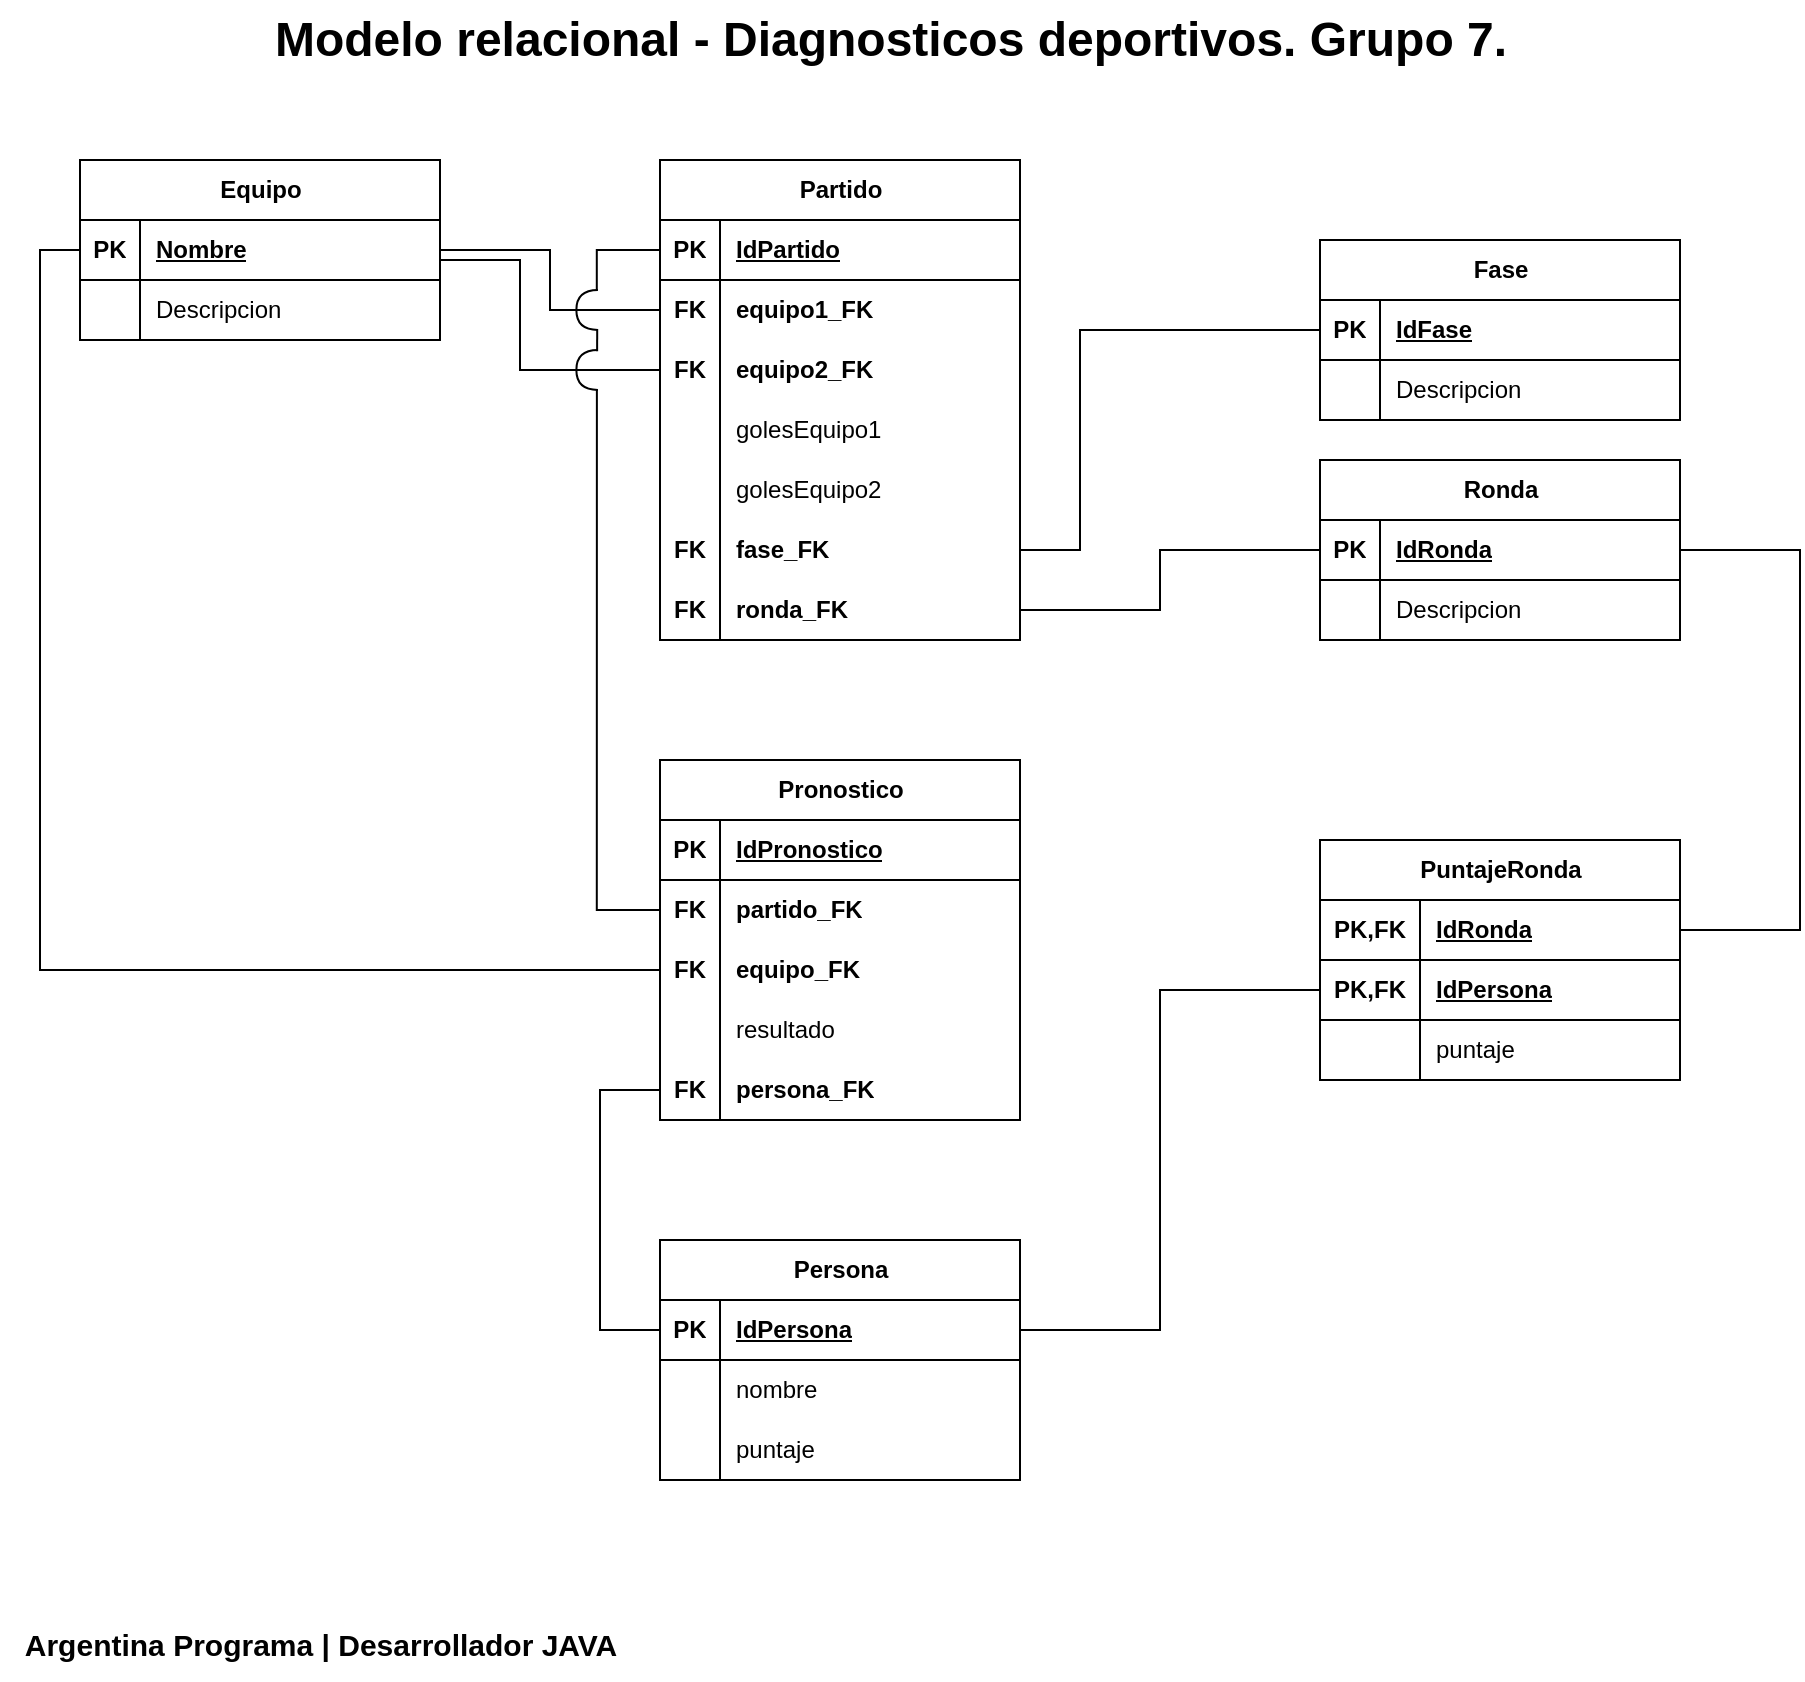 <?xml version="1.0" encoding="UTF-8"?>
<mxfile version="21.1.4" type="google">
  <diagram name="Page-1" id="sTzQDr7PA7iB1YazDB_n">
    <mxGraphModel dx="3302" dy="981" grid="1" gridSize="10" guides="1" tooltips="1" connect="1" arrows="1" fold="1" page="1" pageScale="1" pageWidth="1390" pageHeight="980" math="0" shadow="0">
      <root>
        <mxCell id="0" />
        <mxCell id="1" parent="0" />
        <mxCell id="8gLtYza0xeNmwmzvSXIY-9" value="Pronostico" style="shape=table;startSize=30;container=1;collapsible=1;childLayout=tableLayout;fixedRows=1;rowLines=0;fontStyle=1;align=center;resizeLast=1;html=1;" parent="1" vertex="1">
          <mxGeometry x="-790" y="420" width="180" height="180" as="geometry" />
        </mxCell>
        <mxCell id="8gLtYza0xeNmwmzvSXIY-10" value="" style="shape=tableRow;horizontal=0;startSize=0;swimlaneHead=0;swimlaneBody=0;fillColor=none;collapsible=0;dropTarget=0;points=[[0,0.5],[1,0.5]];portConstraint=eastwest;top=0;left=0;right=0;bottom=1;" parent="8gLtYza0xeNmwmzvSXIY-9" vertex="1">
          <mxGeometry y="30" width="180" height="30" as="geometry" />
        </mxCell>
        <mxCell id="8gLtYza0xeNmwmzvSXIY-11" value="PK" style="shape=partialRectangle;connectable=0;fillColor=none;top=0;left=0;bottom=0;right=0;fontStyle=1;overflow=hidden;whiteSpace=wrap;html=1;" parent="8gLtYza0xeNmwmzvSXIY-10" vertex="1">
          <mxGeometry width="30" height="30" as="geometry">
            <mxRectangle width="30" height="30" as="alternateBounds" />
          </mxGeometry>
        </mxCell>
        <mxCell id="8gLtYza0xeNmwmzvSXIY-12" value="IdPronostico" style="shape=partialRectangle;connectable=0;fillColor=none;top=0;left=0;bottom=0;right=0;align=left;spacingLeft=6;fontStyle=5;overflow=hidden;whiteSpace=wrap;html=1;" parent="8gLtYza0xeNmwmzvSXIY-10" vertex="1">
          <mxGeometry x="30" width="150" height="30" as="geometry">
            <mxRectangle width="150" height="30" as="alternateBounds" />
          </mxGeometry>
        </mxCell>
        <mxCell id="8gLtYza0xeNmwmzvSXIY-13" value="" style="shape=tableRow;horizontal=0;startSize=0;swimlaneHead=0;swimlaneBody=0;fillColor=none;collapsible=0;dropTarget=0;points=[[0,0.5],[1,0.5]];portConstraint=eastwest;top=0;left=0;right=0;bottom=0;" parent="8gLtYza0xeNmwmzvSXIY-9" vertex="1">
          <mxGeometry y="60" width="180" height="30" as="geometry" />
        </mxCell>
        <mxCell id="8gLtYza0xeNmwmzvSXIY-14" value="&lt;b&gt;FK&lt;/b&gt;" style="shape=partialRectangle;connectable=0;fillColor=none;top=0;left=0;bottom=0;right=0;editable=1;overflow=hidden;whiteSpace=wrap;html=1;" parent="8gLtYza0xeNmwmzvSXIY-13" vertex="1">
          <mxGeometry width="30" height="30" as="geometry">
            <mxRectangle width="30" height="30" as="alternateBounds" />
          </mxGeometry>
        </mxCell>
        <mxCell id="8gLtYza0xeNmwmzvSXIY-15" value="partido_FK" style="shape=partialRectangle;connectable=0;fillColor=none;top=0;left=0;bottom=0;right=0;align=left;spacingLeft=6;overflow=hidden;whiteSpace=wrap;html=1;fontStyle=1" parent="8gLtYza0xeNmwmzvSXIY-13" vertex="1">
          <mxGeometry x="30" width="150" height="30" as="geometry">
            <mxRectangle width="150" height="30" as="alternateBounds" />
          </mxGeometry>
        </mxCell>
        <mxCell id="8gLtYza0xeNmwmzvSXIY-16" value="" style="shape=tableRow;horizontal=0;startSize=0;swimlaneHead=0;swimlaneBody=0;fillColor=none;collapsible=0;dropTarget=0;points=[[0,0.5],[1,0.5]];portConstraint=eastwest;top=0;left=0;right=0;bottom=0;" parent="8gLtYza0xeNmwmzvSXIY-9" vertex="1">
          <mxGeometry y="90" width="180" height="30" as="geometry" />
        </mxCell>
        <mxCell id="8gLtYza0xeNmwmzvSXIY-17" value="FK" style="shape=partialRectangle;connectable=0;fillColor=none;top=0;left=0;bottom=0;right=0;editable=1;overflow=hidden;whiteSpace=wrap;html=1;fontStyle=1" parent="8gLtYza0xeNmwmzvSXIY-16" vertex="1">
          <mxGeometry width="30" height="30" as="geometry">
            <mxRectangle width="30" height="30" as="alternateBounds" />
          </mxGeometry>
        </mxCell>
        <mxCell id="8gLtYza0xeNmwmzvSXIY-18" value="equipo_FK" style="shape=partialRectangle;connectable=0;fillColor=none;top=0;left=0;bottom=0;right=0;align=left;spacingLeft=6;overflow=hidden;whiteSpace=wrap;html=1;fontStyle=1" parent="8gLtYza0xeNmwmzvSXIY-16" vertex="1">
          <mxGeometry x="30" width="150" height="30" as="geometry">
            <mxRectangle width="150" height="30" as="alternateBounds" />
          </mxGeometry>
        </mxCell>
        <mxCell id="8gLtYza0xeNmwmzvSXIY-19" value="" style="shape=tableRow;horizontal=0;startSize=0;swimlaneHead=0;swimlaneBody=0;fillColor=none;collapsible=0;dropTarget=0;points=[[0,0.5],[1,0.5]];portConstraint=eastwest;top=0;left=0;right=0;bottom=0;" parent="8gLtYza0xeNmwmzvSXIY-9" vertex="1">
          <mxGeometry y="120" width="180" height="30" as="geometry" />
        </mxCell>
        <mxCell id="8gLtYza0xeNmwmzvSXIY-20" value="" style="shape=partialRectangle;connectable=0;fillColor=none;top=0;left=0;bottom=0;right=0;editable=1;overflow=hidden;whiteSpace=wrap;html=1;fontStyle=1" parent="8gLtYza0xeNmwmzvSXIY-19" vertex="1">
          <mxGeometry width="30" height="30" as="geometry">
            <mxRectangle width="30" height="30" as="alternateBounds" />
          </mxGeometry>
        </mxCell>
        <mxCell id="8gLtYza0xeNmwmzvSXIY-21" value="resultado" style="shape=partialRectangle;connectable=0;fillColor=none;top=0;left=0;bottom=0;right=0;align=left;spacingLeft=6;overflow=hidden;whiteSpace=wrap;html=1;" parent="8gLtYza0xeNmwmzvSXIY-19" vertex="1">
          <mxGeometry x="30" width="150" height="30" as="geometry">
            <mxRectangle width="150" height="30" as="alternateBounds" />
          </mxGeometry>
        </mxCell>
        <mxCell id="8gLtYza0xeNmwmzvSXIY-130" value="" style="shape=tableRow;horizontal=0;startSize=0;swimlaneHead=0;swimlaneBody=0;fillColor=none;collapsible=0;dropTarget=0;points=[[0,0.5],[1,0.5]];portConstraint=eastwest;top=0;left=0;right=0;bottom=0;" parent="8gLtYza0xeNmwmzvSXIY-9" vertex="1">
          <mxGeometry y="150" width="180" height="30" as="geometry" />
        </mxCell>
        <mxCell id="8gLtYza0xeNmwmzvSXIY-131" value="FK" style="shape=partialRectangle;connectable=0;fillColor=none;top=0;left=0;bottom=0;right=0;editable=1;overflow=hidden;whiteSpace=wrap;html=1;fontStyle=1" parent="8gLtYza0xeNmwmzvSXIY-130" vertex="1">
          <mxGeometry width="30" height="30" as="geometry">
            <mxRectangle width="30" height="30" as="alternateBounds" />
          </mxGeometry>
        </mxCell>
        <mxCell id="8gLtYza0xeNmwmzvSXIY-132" value="persona_FK" style="shape=partialRectangle;connectable=0;fillColor=none;top=0;left=0;bottom=0;right=0;align=left;spacingLeft=6;overflow=hidden;whiteSpace=wrap;html=1;fontStyle=1" parent="8gLtYza0xeNmwmzvSXIY-130" vertex="1">
          <mxGeometry x="30" width="150" height="30" as="geometry">
            <mxRectangle width="150" height="30" as="alternateBounds" />
          </mxGeometry>
        </mxCell>
        <mxCell id="8gLtYza0xeNmwmzvSXIY-22" value="Partido" style="shape=table;startSize=30;container=1;collapsible=1;childLayout=tableLayout;fixedRows=1;rowLines=0;fontStyle=1;align=center;resizeLast=1;html=1;" parent="1" vertex="1">
          <mxGeometry x="-790" y="120" width="180" height="240" as="geometry" />
        </mxCell>
        <mxCell id="8gLtYza0xeNmwmzvSXIY-23" value="" style="shape=tableRow;horizontal=0;startSize=0;swimlaneHead=0;swimlaneBody=0;fillColor=none;collapsible=0;dropTarget=0;points=[[0,0.5],[1,0.5]];portConstraint=eastwest;top=0;left=0;right=0;bottom=1;" parent="8gLtYza0xeNmwmzvSXIY-22" vertex="1">
          <mxGeometry y="30" width="180" height="30" as="geometry" />
        </mxCell>
        <mxCell id="8gLtYza0xeNmwmzvSXIY-24" value="PK" style="shape=partialRectangle;connectable=0;fillColor=none;top=0;left=0;bottom=0;right=0;fontStyle=1;overflow=hidden;whiteSpace=wrap;html=1;" parent="8gLtYza0xeNmwmzvSXIY-23" vertex="1">
          <mxGeometry width="30" height="30" as="geometry">
            <mxRectangle width="30" height="30" as="alternateBounds" />
          </mxGeometry>
        </mxCell>
        <mxCell id="8gLtYza0xeNmwmzvSXIY-25" value="IdPartido" style="shape=partialRectangle;connectable=0;fillColor=none;top=0;left=0;bottom=0;right=0;align=left;spacingLeft=6;fontStyle=5;overflow=hidden;whiteSpace=wrap;html=1;" parent="8gLtYza0xeNmwmzvSXIY-23" vertex="1">
          <mxGeometry x="30" width="150" height="30" as="geometry">
            <mxRectangle width="150" height="30" as="alternateBounds" />
          </mxGeometry>
        </mxCell>
        <mxCell id="8gLtYza0xeNmwmzvSXIY-26" value="" style="shape=tableRow;horizontal=0;startSize=0;swimlaneHead=0;swimlaneBody=0;fillColor=none;collapsible=0;dropTarget=0;points=[[0,0.5],[1,0.5]];portConstraint=eastwest;top=0;left=0;right=0;bottom=0;" parent="8gLtYza0xeNmwmzvSXIY-22" vertex="1">
          <mxGeometry y="60" width="180" height="30" as="geometry" />
        </mxCell>
        <mxCell id="8gLtYza0xeNmwmzvSXIY-27" value="FK" style="shape=partialRectangle;connectable=0;fillColor=none;top=0;left=0;bottom=0;right=0;editable=1;overflow=hidden;whiteSpace=wrap;html=1;fontStyle=1" parent="8gLtYza0xeNmwmzvSXIY-26" vertex="1">
          <mxGeometry width="30" height="30" as="geometry">
            <mxRectangle width="30" height="30" as="alternateBounds" />
          </mxGeometry>
        </mxCell>
        <mxCell id="8gLtYza0xeNmwmzvSXIY-28" value="equipo1_FK" style="shape=partialRectangle;connectable=0;fillColor=none;top=0;left=0;bottom=0;right=0;align=left;spacingLeft=6;overflow=hidden;whiteSpace=wrap;html=1;fontStyle=1" parent="8gLtYza0xeNmwmzvSXIY-26" vertex="1">
          <mxGeometry x="30" width="150" height="30" as="geometry">
            <mxRectangle width="150" height="30" as="alternateBounds" />
          </mxGeometry>
        </mxCell>
        <mxCell id="8gLtYza0xeNmwmzvSXIY-29" value="" style="shape=tableRow;horizontal=0;startSize=0;swimlaneHead=0;swimlaneBody=0;fillColor=none;collapsible=0;dropTarget=0;points=[[0,0.5],[1,0.5]];portConstraint=eastwest;top=0;left=0;right=0;bottom=0;" parent="8gLtYza0xeNmwmzvSXIY-22" vertex="1">
          <mxGeometry y="90" width="180" height="30" as="geometry" />
        </mxCell>
        <mxCell id="8gLtYza0xeNmwmzvSXIY-30" value="FK" style="shape=partialRectangle;connectable=0;fillColor=none;top=0;left=0;bottom=0;right=0;editable=1;overflow=hidden;whiteSpace=wrap;html=1;fontStyle=1" parent="8gLtYza0xeNmwmzvSXIY-29" vertex="1">
          <mxGeometry width="30" height="30" as="geometry">
            <mxRectangle width="30" height="30" as="alternateBounds" />
          </mxGeometry>
        </mxCell>
        <mxCell id="8gLtYza0xeNmwmzvSXIY-31" value="equipo2_FK" style="shape=partialRectangle;connectable=0;fillColor=none;top=0;left=0;bottom=0;right=0;align=left;spacingLeft=6;overflow=hidden;whiteSpace=wrap;html=1;fontStyle=1" parent="8gLtYza0xeNmwmzvSXIY-29" vertex="1">
          <mxGeometry x="30" width="150" height="30" as="geometry">
            <mxRectangle width="150" height="30" as="alternateBounds" />
          </mxGeometry>
        </mxCell>
        <mxCell id="8gLtYza0xeNmwmzvSXIY-32" value="" style="shape=tableRow;horizontal=0;startSize=0;swimlaneHead=0;swimlaneBody=0;fillColor=none;collapsible=0;dropTarget=0;points=[[0,0.5],[1,0.5]];portConstraint=eastwest;top=0;left=0;right=0;bottom=0;" parent="8gLtYza0xeNmwmzvSXIY-22" vertex="1">
          <mxGeometry y="120" width="180" height="30" as="geometry" />
        </mxCell>
        <mxCell id="8gLtYza0xeNmwmzvSXIY-33" value="" style="shape=partialRectangle;connectable=0;fillColor=none;top=0;left=0;bottom=0;right=0;editable=1;overflow=hidden;whiteSpace=wrap;html=1;" parent="8gLtYza0xeNmwmzvSXIY-32" vertex="1">
          <mxGeometry width="30" height="30" as="geometry">
            <mxRectangle width="30" height="30" as="alternateBounds" />
          </mxGeometry>
        </mxCell>
        <mxCell id="8gLtYza0xeNmwmzvSXIY-34" value="golesEquipo1" style="shape=partialRectangle;connectable=0;fillColor=none;top=0;left=0;bottom=0;right=0;align=left;spacingLeft=6;overflow=hidden;whiteSpace=wrap;html=1;" parent="8gLtYza0xeNmwmzvSXIY-32" vertex="1">
          <mxGeometry x="30" width="150" height="30" as="geometry">
            <mxRectangle width="150" height="30" as="alternateBounds" />
          </mxGeometry>
        </mxCell>
        <mxCell id="8gLtYza0xeNmwmzvSXIY-89" value="" style="shape=tableRow;horizontal=0;startSize=0;swimlaneHead=0;swimlaneBody=0;fillColor=none;collapsible=0;dropTarget=0;points=[[0,0.5],[1,0.5]];portConstraint=eastwest;top=0;left=0;right=0;bottom=0;" parent="8gLtYza0xeNmwmzvSXIY-22" vertex="1">
          <mxGeometry y="150" width="180" height="30" as="geometry" />
        </mxCell>
        <mxCell id="8gLtYza0xeNmwmzvSXIY-90" value="" style="shape=partialRectangle;connectable=0;fillColor=none;top=0;left=0;bottom=0;right=0;editable=1;overflow=hidden;whiteSpace=wrap;html=1;" parent="8gLtYza0xeNmwmzvSXIY-89" vertex="1">
          <mxGeometry width="30" height="30" as="geometry">
            <mxRectangle width="30" height="30" as="alternateBounds" />
          </mxGeometry>
        </mxCell>
        <mxCell id="8gLtYza0xeNmwmzvSXIY-91" value="golesEquipo2" style="shape=partialRectangle;connectable=0;fillColor=none;top=0;left=0;bottom=0;right=0;align=left;spacingLeft=6;overflow=hidden;whiteSpace=wrap;html=1;" parent="8gLtYza0xeNmwmzvSXIY-89" vertex="1">
          <mxGeometry x="30" width="150" height="30" as="geometry">
            <mxRectangle width="150" height="30" as="alternateBounds" />
          </mxGeometry>
        </mxCell>
        <mxCell id="8gLtYza0xeNmwmzvSXIY-109" value="" style="shape=tableRow;horizontal=0;startSize=0;swimlaneHead=0;swimlaneBody=0;fillColor=none;collapsible=0;dropTarget=0;points=[[0,0.5],[1,0.5]];portConstraint=eastwest;top=0;left=0;right=0;bottom=0;" parent="8gLtYza0xeNmwmzvSXIY-22" vertex="1">
          <mxGeometry y="180" width="180" height="30" as="geometry" />
        </mxCell>
        <mxCell id="8gLtYza0xeNmwmzvSXIY-110" value="FK" style="shape=partialRectangle;connectable=0;fillColor=none;top=0;left=0;bottom=0;right=0;editable=1;overflow=hidden;whiteSpace=wrap;html=1;fontStyle=1" parent="8gLtYza0xeNmwmzvSXIY-109" vertex="1">
          <mxGeometry width="30" height="30" as="geometry">
            <mxRectangle width="30" height="30" as="alternateBounds" />
          </mxGeometry>
        </mxCell>
        <mxCell id="8gLtYza0xeNmwmzvSXIY-111" value="fase_FK" style="shape=partialRectangle;connectable=0;fillColor=none;top=0;left=0;bottom=0;right=0;align=left;spacingLeft=6;overflow=hidden;whiteSpace=wrap;html=1;fontStyle=1" parent="8gLtYza0xeNmwmzvSXIY-109" vertex="1">
          <mxGeometry x="30" width="150" height="30" as="geometry">
            <mxRectangle width="150" height="30" as="alternateBounds" />
          </mxGeometry>
        </mxCell>
        <mxCell id="8gLtYza0xeNmwmzvSXIY-112" value="" style="shape=tableRow;horizontal=0;startSize=0;swimlaneHead=0;swimlaneBody=0;fillColor=none;collapsible=0;dropTarget=0;points=[[0,0.5],[1,0.5]];portConstraint=eastwest;top=0;left=0;right=0;bottom=0;" parent="8gLtYza0xeNmwmzvSXIY-22" vertex="1">
          <mxGeometry y="210" width="180" height="30" as="geometry" />
        </mxCell>
        <mxCell id="8gLtYza0xeNmwmzvSXIY-113" value="FK" style="shape=partialRectangle;connectable=0;fillColor=none;top=0;left=0;bottom=0;right=0;editable=1;overflow=hidden;whiteSpace=wrap;html=1;fontStyle=1" parent="8gLtYza0xeNmwmzvSXIY-112" vertex="1">
          <mxGeometry width="30" height="30" as="geometry">
            <mxRectangle width="30" height="30" as="alternateBounds" />
          </mxGeometry>
        </mxCell>
        <mxCell id="8gLtYza0xeNmwmzvSXIY-114" value="ronda_FK" style="shape=partialRectangle;connectable=0;fillColor=none;top=0;left=0;bottom=0;right=0;align=left;spacingLeft=6;overflow=hidden;whiteSpace=wrap;html=1;fontStyle=1" parent="8gLtYza0xeNmwmzvSXIY-112" vertex="1">
          <mxGeometry x="30" width="150" height="30" as="geometry">
            <mxRectangle width="150" height="30" as="alternateBounds" />
          </mxGeometry>
        </mxCell>
        <mxCell id="8gLtYza0xeNmwmzvSXIY-35" value="Equipo" style="shape=table;startSize=30;container=1;collapsible=1;childLayout=tableLayout;fixedRows=1;rowLines=0;fontStyle=1;align=center;resizeLast=1;html=1;" parent="1" vertex="1">
          <mxGeometry x="-1080" y="120" width="180" height="90" as="geometry" />
        </mxCell>
        <mxCell id="8gLtYza0xeNmwmzvSXIY-36" value="" style="shape=tableRow;horizontal=0;startSize=0;swimlaneHead=0;swimlaneBody=0;fillColor=none;collapsible=0;dropTarget=0;points=[[0,0.5],[1,0.5]];portConstraint=eastwest;top=0;left=0;right=0;bottom=1;" parent="8gLtYza0xeNmwmzvSXIY-35" vertex="1">
          <mxGeometry y="30" width="180" height="30" as="geometry" />
        </mxCell>
        <mxCell id="8gLtYza0xeNmwmzvSXIY-37" value="PK" style="shape=partialRectangle;connectable=0;fillColor=none;top=0;left=0;bottom=0;right=0;fontStyle=1;overflow=hidden;whiteSpace=wrap;html=1;" parent="8gLtYza0xeNmwmzvSXIY-36" vertex="1">
          <mxGeometry width="30" height="30" as="geometry">
            <mxRectangle width="30" height="30" as="alternateBounds" />
          </mxGeometry>
        </mxCell>
        <mxCell id="8gLtYza0xeNmwmzvSXIY-38" value="Nombre" style="shape=partialRectangle;connectable=0;fillColor=none;top=0;left=0;bottom=0;right=0;align=left;spacingLeft=6;fontStyle=5;overflow=hidden;whiteSpace=wrap;html=1;" parent="8gLtYza0xeNmwmzvSXIY-36" vertex="1">
          <mxGeometry x="30" width="150" height="30" as="geometry">
            <mxRectangle width="150" height="30" as="alternateBounds" />
          </mxGeometry>
        </mxCell>
        <mxCell id="8gLtYza0xeNmwmzvSXIY-39" value="" style="shape=tableRow;horizontal=0;startSize=0;swimlaneHead=0;swimlaneBody=0;fillColor=none;collapsible=0;dropTarget=0;points=[[0,0.5],[1,0.5]];portConstraint=eastwest;top=0;left=0;right=0;bottom=0;" parent="8gLtYza0xeNmwmzvSXIY-35" vertex="1">
          <mxGeometry y="60" width="180" height="30" as="geometry" />
        </mxCell>
        <mxCell id="8gLtYza0xeNmwmzvSXIY-40" value="" style="shape=partialRectangle;connectable=0;fillColor=none;top=0;left=0;bottom=0;right=0;editable=1;overflow=hidden;whiteSpace=wrap;html=1;" parent="8gLtYza0xeNmwmzvSXIY-39" vertex="1">
          <mxGeometry width="30" height="30" as="geometry">
            <mxRectangle width="30" height="30" as="alternateBounds" />
          </mxGeometry>
        </mxCell>
        <mxCell id="8gLtYza0xeNmwmzvSXIY-41" value="Descripcion" style="shape=partialRectangle;connectable=0;fillColor=none;top=0;left=0;bottom=0;right=0;align=left;spacingLeft=6;overflow=hidden;whiteSpace=wrap;html=1;" parent="8gLtYza0xeNmwmzvSXIY-39" vertex="1">
          <mxGeometry x="30" width="150" height="30" as="geometry">
            <mxRectangle width="150" height="30" as="alternateBounds" />
          </mxGeometry>
        </mxCell>
        <mxCell id="8gLtYza0xeNmwmzvSXIY-48" value="Persona" style="shape=table;startSize=30;container=1;collapsible=1;childLayout=tableLayout;fixedRows=1;rowLines=0;fontStyle=1;align=center;resizeLast=1;html=1;" parent="1" vertex="1">
          <mxGeometry x="-790" y="660" width="180" height="120" as="geometry" />
        </mxCell>
        <mxCell id="8gLtYza0xeNmwmzvSXIY-49" value="" style="shape=tableRow;horizontal=0;startSize=0;swimlaneHead=0;swimlaneBody=0;fillColor=none;collapsible=0;dropTarget=0;points=[[0,0.5],[1,0.5]];portConstraint=eastwest;top=0;left=0;right=0;bottom=1;" parent="8gLtYza0xeNmwmzvSXIY-48" vertex="1">
          <mxGeometry y="30" width="180" height="30" as="geometry" />
        </mxCell>
        <mxCell id="8gLtYza0xeNmwmzvSXIY-50" value="PK" style="shape=partialRectangle;connectable=0;fillColor=none;top=0;left=0;bottom=0;right=0;fontStyle=1;overflow=hidden;whiteSpace=wrap;html=1;" parent="8gLtYza0xeNmwmzvSXIY-49" vertex="1">
          <mxGeometry width="30" height="30" as="geometry">
            <mxRectangle width="30" height="30" as="alternateBounds" />
          </mxGeometry>
        </mxCell>
        <mxCell id="8gLtYza0xeNmwmzvSXIY-51" value="IdPersona" style="shape=partialRectangle;connectable=0;fillColor=none;top=0;left=0;bottom=0;right=0;align=left;spacingLeft=6;fontStyle=5;overflow=hidden;whiteSpace=wrap;html=1;" parent="8gLtYza0xeNmwmzvSXIY-49" vertex="1">
          <mxGeometry x="30" width="150" height="30" as="geometry">
            <mxRectangle width="150" height="30" as="alternateBounds" />
          </mxGeometry>
        </mxCell>
        <mxCell id="8gLtYza0xeNmwmzvSXIY-52" value="" style="shape=tableRow;horizontal=0;startSize=0;swimlaneHead=0;swimlaneBody=0;fillColor=none;collapsible=0;dropTarget=0;points=[[0,0.5],[1,0.5]];portConstraint=eastwest;top=0;left=0;right=0;bottom=0;" parent="8gLtYza0xeNmwmzvSXIY-48" vertex="1">
          <mxGeometry y="60" width="180" height="30" as="geometry" />
        </mxCell>
        <mxCell id="8gLtYza0xeNmwmzvSXIY-53" value="" style="shape=partialRectangle;connectable=0;fillColor=none;top=0;left=0;bottom=0;right=0;editable=1;overflow=hidden;whiteSpace=wrap;html=1;" parent="8gLtYza0xeNmwmzvSXIY-52" vertex="1">
          <mxGeometry width="30" height="30" as="geometry">
            <mxRectangle width="30" height="30" as="alternateBounds" />
          </mxGeometry>
        </mxCell>
        <mxCell id="8gLtYza0xeNmwmzvSXIY-54" value="nombre" style="shape=partialRectangle;connectable=0;fillColor=none;top=0;left=0;bottom=0;right=0;align=left;spacingLeft=6;overflow=hidden;whiteSpace=wrap;html=1;" parent="8gLtYza0xeNmwmzvSXIY-52" vertex="1">
          <mxGeometry x="30" width="150" height="30" as="geometry">
            <mxRectangle width="150" height="30" as="alternateBounds" />
          </mxGeometry>
        </mxCell>
        <mxCell id="8gLtYza0xeNmwmzvSXIY-55" value="" style="shape=tableRow;horizontal=0;startSize=0;swimlaneHead=0;swimlaneBody=0;fillColor=none;collapsible=0;dropTarget=0;points=[[0,0.5],[1,0.5]];portConstraint=eastwest;top=0;left=0;right=0;bottom=0;" parent="8gLtYza0xeNmwmzvSXIY-48" vertex="1">
          <mxGeometry y="90" width="180" height="30" as="geometry" />
        </mxCell>
        <mxCell id="8gLtYza0xeNmwmzvSXIY-56" value="" style="shape=partialRectangle;connectable=0;fillColor=none;top=0;left=0;bottom=0;right=0;editable=1;overflow=hidden;whiteSpace=wrap;html=1;" parent="8gLtYza0xeNmwmzvSXIY-55" vertex="1">
          <mxGeometry width="30" height="30" as="geometry">
            <mxRectangle width="30" height="30" as="alternateBounds" />
          </mxGeometry>
        </mxCell>
        <mxCell id="8gLtYza0xeNmwmzvSXIY-57" value="puntaje" style="shape=partialRectangle;connectable=0;fillColor=none;top=0;left=0;bottom=0;right=0;align=left;spacingLeft=6;overflow=hidden;whiteSpace=wrap;html=1;" parent="8gLtYza0xeNmwmzvSXIY-55" vertex="1">
          <mxGeometry x="30" width="150" height="30" as="geometry">
            <mxRectangle width="150" height="30" as="alternateBounds" />
          </mxGeometry>
        </mxCell>
        <mxCell id="8gLtYza0xeNmwmzvSXIY-61" value="Ronda" style="shape=table;startSize=30;container=1;collapsible=1;childLayout=tableLayout;fixedRows=1;rowLines=0;fontStyle=1;align=center;resizeLast=1;html=1;" parent="1" vertex="1">
          <mxGeometry x="-460" y="270" width="180" height="90" as="geometry" />
        </mxCell>
        <mxCell id="8gLtYza0xeNmwmzvSXIY-62" value="" style="shape=tableRow;horizontal=0;startSize=0;swimlaneHead=0;swimlaneBody=0;fillColor=none;collapsible=0;dropTarget=0;points=[[0,0.5],[1,0.5]];portConstraint=eastwest;top=0;left=0;right=0;bottom=1;" parent="8gLtYza0xeNmwmzvSXIY-61" vertex="1">
          <mxGeometry y="30" width="180" height="30" as="geometry" />
        </mxCell>
        <mxCell id="8gLtYza0xeNmwmzvSXIY-63" value="PK" style="shape=partialRectangle;connectable=0;fillColor=none;top=0;left=0;bottom=0;right=0;fontStyle=1;overflow=hidden;whiteSpace=wrap;html=1;" parent="8gLtYza0xeNmwmzvSXIY-62" vertex="1">
          <mxGeometry width="30" height="30" as="geometry">
            <mxRectangle width="30" height="30" as="alternateBounds" />
          </mxGeometry>
        </mxCell>
        <mxCell id="8gLtYza0xeNmwmzvSXIY-64" value="IdRonda" style="shape=partialRectangle;connectable=0;fillColor=none;top=0;left=0;bottom=0;right=0;align=left;spacingLeft=6;fontStyle=5;overflow=hidden;whiteSpace=wrap;html=1;" parent="8gLtYza0xeNmwmzvSXIY-62" vertex="1">
          <mxGeometry x="30" width="150" height="30" as="geometry">
            <mxRectangle width="150" height="30" as="alternateBounds" />
          </mxGeometry>
        </mxCell>
        <mxCell id="8gLtYza0xeNmwmzvSXIY-71" value="" style="shape=tableRow;horizontal=0;startSize=0;swimlaneHead=0;swimlaneBody=0;fillColor=none;collapsible=0;dropTarget=0;points=[[0,0.5],[1,0.5]];portConstraint=eastwest;top=0;left=0;right=0;bottom=0;" parent="8gLtYza0xeNmwmzvSXIY-61" vertex="1">
          <mxGeometry y="60" width="180" height="30" as="geometry" />
        </mxCell>
        <mxCell id="8gLtYza0xeNmwmzvSXIY-72" value="" style="shape=partialRectangle;connectable=0;fillColor=none;top=0;left=0;bottom=0;right=0;editable=1;overflow=hidden;whiteSpace=wrap;html=1;" parent="8gLtYza0xeNmwmzvSXIY-71" vertex="1">
          <mxGeometry width="30" height="30" as="geometry">
            <mxRectangle width="30" height="30" as="alternateBounds" />
          </mxGeometry>
        </mxCell>
        <mxCell id="8gLtYza0xeNmwmzvSXIY-73" value="Descripcion" style="shape=partialRectangle;connectable=0;fillColor=none;top=0;left=0;bottom=0;right=0;align=left;spacingLeft=6;overflow=hidden;whiteSpace=wrap;html=1;" parent="8gLtYza0xeNmwmzvSXIY-71" vertex="1">
          <mxGeometry x="30" width="150" height="30" as="geometry">
            <mxRectangle width="150" height="30" as="alternateBounds" />
          </mxGeometry>
        </mxCell>
        <mxCell id="8gLtYza0xeNmwmzvSXIY-96" value="Fase" style="shape=table;startSize=30;container=1;collapsible=1;childLayout=tableLayout;fixedRows=1;rowLines=0;fontStyle=1;align=center;resizeLast=1;html=1;" parent="1" vertex="1">
          <mxGeometry x="-460" y="160" width="180" height="90" as="geometry" />
        </mxCell>
        <mxCell id="8gLtYza0xeNmwmzvSXIY-97" value="" style="shape=tableRow;horizontal=0;startSize=0;swimlaneHead=0;swimlaneBody=0;fillColor=none;collapsible=0;dropTarget=0;points=[[0,0.5],[1,0.5]];portConstraint=eastwest;top=0;left=0;right=0;bottom=1;" parent="8gLtYza0xeNmwmzvSXIY-96" vertex="1">
          <mxGeometry y="30" width="180" height="30" as="geometry" />
        </mxCell>
        <mxCell id="8gLtYza0xeNmwmzvSXIY-98" value="PK" style="shape=partialRectangle;connectable=0;fillColor=none;top=0;left=0;bottom=0;right=0;fontStyle=1;overflow=hidden;whiteSpace=wrap;html=1;" parent="8gLtYza0xeNmwmzvSXIY-97" vertex="1">
          <mxGeometry width="30" height="30" as="geometry">
            <mxRectangle width="30" height="30" as="alternateBounds" />
          </mxGeometry>
        </mxCell>
        <mxCell id="8gLtYza0xeNmwmzvSXIY-99" value="IdFase" style="shape=partialRectangle;connectable=0;fillColor=none;top=0;left=0;bottom=0;right=0;align=left;spacingLeft=6;fontStyle=5;overflow=hidden;whiteSpace=wrap;html=1;" parent="8gLtYza0xeNmwmzvSXIY-97" vertex="1">
          <mxGeometry x="30" width="150" height="30" as="geometry">
            <mxRectangle width="150" height="30" as="alternateBounds" />
          </mxGeometry>
        </mxCell>
        <mxCell id="8gLtYza0xeNmwmzvSXIY-100" value="" style="shape=tableRow;horizontal=0;startSize=0;swimlaneHead=0;swimlaneBody=0;fillColor=none;collapsible=0;dropTarget=0;points=[[0,0.5],[1,0.5]];portConstraint=eastwest;top=0;left=0;right=0;bottom=0;" parent="8gLtYza0xeNmwmzvSXIY-96" vertex="1">
          <mxGeometry y="60" width="180" height="30" as="geometry" />
        </mxCell>
        <mxCell id="8gLtYza0xeNmwmzvSXIY-101" value="" style="shape=partialRectangle;connectable=0;fillColor=none;top=0;left=0;bottom=0;right=0;editable=1;overflow=hidden;whiteSpace=wrap;html=1;" parent="8gLtYza0xeNmwmzvSXIY-100" vertex="1">
          <mxGeometry width="30" height="30" as="geometry">
            <mxRectangle width="30" height="30" as="alternateBounds" />
          </mxGeometry>
        </mxCell>
        <mxCell id="8gLtYza0xeNmwmzvSXIY-102" value="Descripcion" style="shape=partialRectangle;connectable=0;fillColor=none;top=0;left=0;bottom=0;right=0;align=left;spacingLeft=6;overflow=hidden;whiteSpace=wrap;html=1;" parent="8gLtYza0xeNmwmzvSXIY-100" vertex="1">
          <mxGeometry x="30" width="150" height="30" as="geometry">
            <mxRectangle width="150" height="30" as="alternateBounds" />
          </mxGeometry>
        </mxCell>
        <mxCell id="8gLtYza0xeNmwmzvSXIY-133" value="PuntajeRonda" style="shape=table;startSize=30;container=1;collapsible=1;childLayout=tableLayout;fixedRows=1;rowLines=0;fontStyle=1;align=center;resizeLast=1;html=1;" parent="1" vertex="1">
          <mxGeometry x="-460" y="460" width="180" height="120" as="geometry" />
        </mxCell>
        <mxCell id="8gLtYza0xeNmwmzvSXIY-147" value="" style="shape=tableRow;horizontal=0;startSize=0;swimlaneHead=0;swimlaneBody=0;fillColor=none;collapsible=0;dropTarget=0;points=[[0,0.5],[1,0.5]];portConstraint=eastwest;top=0;left=0;right=0;bottom=1;" parent="8gLtYza0xeNmwmzvSXIY-133" vertex="1">
          <mxGeometry y="30" width="180" height="30" as="geometry" />
        </mxCell>
        <mxCell id="8gLtYza0xeNmwmzvSXIY-148" value="PK,FK" style="shape=partialRectangle;connectable=0;fillColor=none;top=0;left=0;bottom=0;right=0;fontStyle=1;overflow=hidden;whiteSpace=wrap;html=1;" parent="8gLtYza0xeNmwmzvSXIY-147" vertex="1">
          <mxGeometry width="50" height="30" as="geometry">
            <mxRectangle width="50" height="30" as="alternateBounds" />
          </mxGeometry>
        </mxCell>
        <mxCell id="8gLtYza0xeNmwmzvSXIY-149" value="IdRonda" style="shape=partialRectangle;connectable=0;fillColor=none;top=0;left=0;bottom=0;right=0;align=left;spacingLeft=6;fontStyle=5;overflow=hidden;whiteSpace=wrap;html=1;" parent="8gLtYza0xeNmwmzvSXIY-147" vertex="1">
          <mxGeometry x="50" width="130" height="30" as="geometry">
            <mxRectangle width="130" height="30" as="alternateBounds" />
          </mxGeometry>
        </mxCell>
        <mxCell id="8gLtYza0xeNmwmzvSXIY-150" value="" style="shape=tableRow;horizontal=0;startSize=0;swimlaneHead=0;swimlaneBody=0;fillColor=none;collapsible=0;dropTarget=0;points=[[0,0.5],[1,0.5]];portConstraint=eastwest;top=0;left=0;right=0;bottom=1;" parent="8gLtYza0xeNmwmzvSXIY-133" vertex="1">
          <mxGeometry y="60" width="180" height="30" as="geometry" />
        </mxCell>
        <mxCell id="8gLtYza0xeNmwmzvSXIY-151" value="PK,FK" style="shape=partialRectangle;connectable=0;fillColor=none;top=0;left=0;bottom=0;right=0;fontStyle=1;overflow=hidden;whiteSpace=wrap;html=1;" parent="8gLtYza0xeNmwmzvSXIY-150" vertex="1">
          <mxGeometry width="50" height="30" as="geometry">
            <mxRectangle width="50" height="30" as="alternateBounds" />
          </mxGeometry>
        </mxCell>
        <mxCell id="8gLtYza0xeNmwmzvSXIY-152" value="IdPersona" style="shape=partialRectangle;connectable=0;fillColor=none;top=0;left=0;bottom=0;right=0;align=left;spacingLeft=6;fontStyle=5;overflow=hidden;whiteSpace=wrap;html=1;" parent="8gLtYza0xeNmwmzvSXIY-150" vertex="1">
          <mxGeometry x="50" width="130" height="30" as="geometry">
            <mxRectangle width="130" height="30" as="alternateBounds" />
          </mxGeometry>
        </mxCell>
        <mxCell id="8gLtYza0xeNmwmzvSXIY-137" value="" style="shape=tableRow;horizontal=0;startSize=0;swimlaneHead=0;swimlaneBody=0;fillColor=none;collapsible=0;dropTarget=0;points=[[0,0.5],[1,0.5]];portConstraint=eastwest;top=0;left=0;right=0;bottom=0;" parent="8gLtYza0xeNmwmzvSXIY-133" vertex="1">
          <mxGeometry y="90" width="180" height="30" as="geometry" />
        </mxCell>
        <mxCell id="8gLtYza0xeNmwmzvSXIY-138" value="" style="shape=partialRectangle;connectable=0;fillColor=none;top=0;left=0;bottom=0;right=0;editable=1;overflow=hidden;whiteSpace=wrap;html=1;" parent="8gLtYza0xeNmwmzvSXIY-137" vertex="1">
          <mxGeometry width="50" height="30" as="geometry">
            <mxRectangle width="50" height="30" as="alternateBounds" />
          </mxGeometry>
        </mxCell>
        <mxCell id="8gLtYza0xeNmwmzvSXIY-139" value="puntaje" style="shape=partialRectangle;connectable=0;fillColor=none;top=0;left=0;bottom=0;right=0;align=left;spacingLeft=6;overflow=hidden;whiteSpace=wrap;html=1;" parent="8gLtYza0xeNmwmzvSXIY-137" vertex="1">
          <mxGeometry x="50" width="130" height="30" as="geometry">
            <mxRectangle width="130" height="30" as="alternateBounds" />
          </mxGeometry>
        </mxCell>
        <mxCell id="TwzRKi0quUswmiIEMK7v-7" style="edgeStyle=orthogonalEdgeStyle;rounded=0;orthogonalLoop=1;jettySize=auto;html=1;exitX=1;exitY=0.5;exitDx=0;exitDy=0;entryX=0;entryY=0.5;entryDx=0;entryDy=0;endArrow=none;endFill=0;" edge="1" parent="1" source="8gLtYza0xeNmwmzvSXIY-109" target="8gLtYza0xeNmwmzvSXIY-97">
          <mxGeometry relative="1" as="geometry">
            <Array as="points">
              <mxPoint x="-580" y="315" />
              <mxPoint x="-580" y="205" />
            </Array>
          </mxGeometry>
        </mxCell>
        <mxCell id="TwzRKi0quUswmiIEMK7v-8" style="edgeStyle=orthogonalEdgeStyle;rounded=0;orthogonalLoop=1;jettySize=auto;html=1;exitX=0;exitY=0.5;exitDx=0;exitDy=0;entryX=1;entryY=0.5;entryDx=0;entryDy=0;endArrow=none;endFill=0;" edge="1" parent="1" source="8gLtYza0xeNmwmzvSXIY-62" target="8gLtYza0xeNmwmzvSXIY-112">
          <mxGeometry relative="1" as="geometry">
            <Array as="points">
              <mxPoint x="-540" y="315" />
              <mxPoint x="-540" y="345" />
            </Array>
          </mxGeometry>
        </mxCell>
        <mxCell id="TwzRKi0quUswmiIEMK7v-10" value="" style="shape=requiredInterface;html=1;verticalLabelPosition=bottom;sketch=0;rotation=-180;" vertex="1" parent="1">
          <mxGeometry x="-831.82" y="185.06" width="10.78" height="19.88" as="geometry" />
        </mxCell>
        <mxCell id="TwzRKi0quUswmiIEMK7v-13" style="edgeStyle=orthogonalEdgeStyle;rounded=0;orthogonalLoop=1;jettySize=auto;html=1;exitX=0;exitY=0.5;exitDx=0;exitDy=0;endArrow=none;endFill=0;entryX=0.052;entryY=0.991;entryDx=0;entryDy=0;entryPerimeter=0;" edge="1" parent="1" source="8gLtYza0xeNmwmzvSXIY-23" target="TwzRKi0quUswmiIEMK7v-10">
          <mxGeometry relative="1" as="geometry">
            <mxPoint x="-820" y="190" as="targetPoint" />
          </mxGeometry>
        </mxCell>
        <mxCell id="TwzRKi0quUswmiIEMK7v-14" value="" style="shape=requiredInterface;html=1;verticalLabelPosition=bottom;sketch=0;rotation=-180;" vertex="1" parent="1">
          <mxGeometry x="-831.82" y="215.06" width="10.78" height="19.88" as="geometry" />
        </mxCell>
        <mxCell id="TwzRKi0quUswmiIEMK7v-18" style="edgeStyle=orthogonalEdgeStyle;rounded=0;orthogonalLoop=1;jettySize=auto;html=1;exitX=0;exitY=0.5;exitDx=0;exitDy=0;entryX=0.048;entryY=0.013;entryDx=0;entryDy=0;entryPerimeter=0;endArrow=none;endFill=0;" edge="1" parent="1" source="8gLtYza0xeNmwmzvSXIY-13" target="TwzRKi0quUswmiIEMK7v-14">
          <mxGeometry relative="1" as="geometry" />
        </mxCell>
        <mxCell id="TwzRKi0quUswmiIEMK7v-19" value="" style="endArrow=none;html=1;rounded=0;entryX=0.033;entryY=0.019;entryDx=0;entryDy=0;entryPerimeter=0;exitX=0.038;exitY=0.971;exitDx=0;exitDy=0;exitPerimeter=0;" edge="1" parent="1" source="TwzRKi0quUswmiIEMK7v-14" target="TwzRKi0quUswmiIEMK7v-10">
          <mxGeometry relative="1" as="geometry">
            <mxPoint x="-822" y="210" as="sourcePoint" />
            <mxPoint x="-860" y="260" as="targetPoint" />
          </mxGeometry>
        </mxCell>
        <mxCell id="TwzRKi0quUswmiIEMK7v-20" style="edgeStyle=orthogonalEdgeStyle;rounded=0;orthogonalLoop=1;jettySize=auto;html=1;exitX=1;exitY=0.5;exitDx=0;exitDy=0;entryX=0;entryY=0.5;entryDx=0;entryDy=0;endArrow=none;endFill=0;" edge="1" parent="1" source="8gLtYza0xeNmwmzvSXIY-36" target="8gLtYza0xeNmwmzvSXIY-26">
          <mxGeometry relative="1" as="geometry" />
        </mxCell>
        <mxCell id="TwzRKi0quUswmiIEMK7v-21" style="edgeStyle=orthogonalEdgeStyle;rounded=0;orthogonalLoop=1;jettySize=auto;html=1;exitX=1;exitY=0.5;exitDx=0;exitDy=0;entryX=0;entryY=0.5;entryDx=0;entryDy=0;endArrow=none;endFill=0;" edge="1" parent="1" source="8gLtYza0xeNmwmzvSXIY-36" target="8gLtYza0xeNmwmzvSXIY-29">
          <mxGeometry relative="1" as="geometry">
            <Array as="points">
              <mxPoint x="-900" y="170" />
              <mxPoint x="-860" y="170" />
              <mxPoint x="-860" y="225" />
            </Array>
          </mxGeometry>
        </mxCell>
        <mxCell id="TwzRKi0quUswmiIEMK7v-22" style="edgeStyle=orthogonalEdgeStyle;rounded=0;orthogonalLoop=1;jettySize=auto;html=1;exitX=0;exitY=0.5;exitDx=0;exitDy=0;entryX=0;entryY=0.5;entryDx=0;entryDy=0;endArrow=none;endFill=0;" edge="1" parent="1" source="8gLtYza0xeNmwmzvSXIY-36" target="8gLtYza0xeNmwmzvSXIY-16">
          <mxGeometry relative="1" as="geometry" />
        </mxCell>
        <mxCell id="TwzRKi0quUswmiIEMK7v-23" style="edgeStyle=orthogonalEdgeStyle;rounded=0;orthogonalLoop=1;jettySize=auto;html=1;exitX=0;exitY=0.5;exitDx=0;exitDy=0;entryX=0;entryY=0.5;entryDx=0;entryDy=0;endArrow=none;endFill=0;" edge="1" parent="1" source="8gLtYza0xeNmwmzvSXIY-49" target="8gLtYza0xeNmwmzvSXIY-130">
          <mxGeometry relative="1" as="geometry">
            <Array as="points">
              <mxPoint x="-820" y="705" />
              <mxPoint x="-820" y="585" />
            </Array>
          </mxGeometry>
        </mxCell>
        <mxCell id="TwzRKi0quUswmiIEMK7v-24" style="edgeStyle=orthogonalEdgeStyle;rounded=0;orthogonalLoop=1;jettySize=auto;html=1;exitX=1;exitY=0.5;exitDx=0;exitDy=0;entryX=0;entryY=0.5;entryDx=0;entryDy=0;endArrow=none;endFill=0;" edge="1" parent="1" source="8gLtYza0xeNmwmzvSXIY-49" target="8gLtYza0xeNmwmzvSXIY-150">
          <mxGeometry relative="1" as="geometry">
            <Array as="points">
              <mxPoint x="-540" y="705" />
              <mxPoint x="-540" y="535" />
            </Array>
          </mxGeometry>
        </mxCell>
        <mxCell id="TwzRKi0quUswmiIEMK7v-25" style="edgeStyle=orthogonalEdgeStyle;rounded=0;orthogonalLoop=1;jettySize=auto;html=1;exitX=1;exitY=0.5;exitDx=0;exitDy=0;entryX=1;entryY=0.5;entryDx=0;entryDy=0;endArrow=none;endFill=0;" edge="1" parent="1" source="8gLtYza0xeNmwmzvSXIY-147" target="8gLtYza0xeNmwmzvSXIY-62">
          <mxGeometry relative="1" as="geometry">
            <Array as="points">
              <mxPoint x="-220" y="505" />
              <mxPoint x="-220" y="315" />
            </Array>
          </mxGeometry>
        </mxCell>
        <mxCell id="TwzRKi0quUswmiIEMK7v-26" value="Modelo relacional - Diagnosticos deportivos. Grupo 7." style="text;strokeColor=none;fillColor=none;html=1;fontSize=24;fontStyle=1;verticalAlign=middle;align=center;" vertex="1" parent="1">
          <mxGeometry x="-1000" y="40" width="650" height="40" as="geometry" />
        </mxCell>
        <mxCell id="TwzRKi0quUswmiIEMK7v-27" value="&lt;font style=&quot;font-size: 15px;&quot;&gt;Argentina Programa | Desarrollador JAVA&lt;/font&gt;" style="text;strokeColor=none;fillColor=none;html=1;fontSize=24;fontStyle=1;verticalAlign=middle;align=center;" vertex="1" parent="1">
          <mxGeometry x="-1120" y="840" width="320" height="40" as="geometry" />
        </mxCell>
      </root>
    </mxGraphModel>
  </diagram>
</mxfile>
